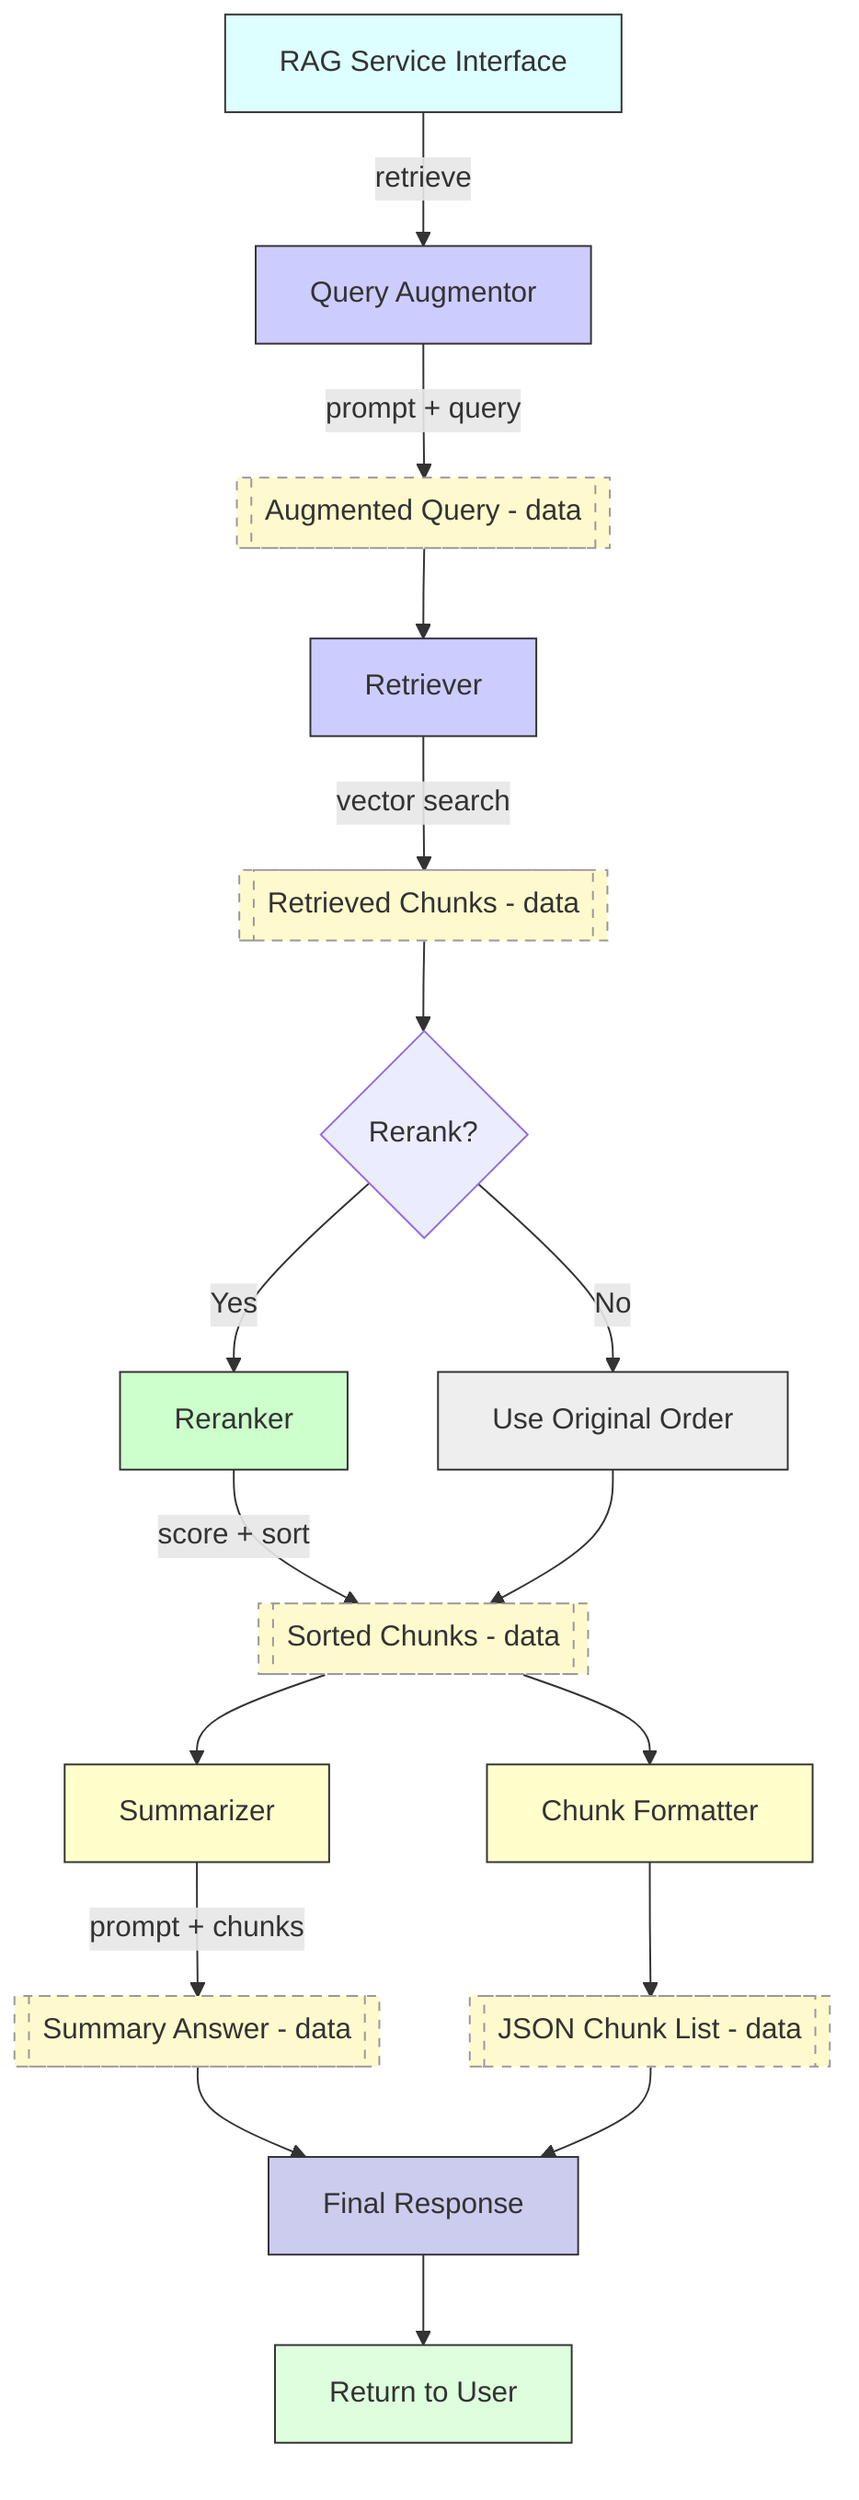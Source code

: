 flowchart TD
    A[RAG Service Interface] -->|retrieve| B[Query Augmentor]
    B -->|prompt + query| C[[Augmented Query - data]]

    C --> D[Retriever]
    D -->|vector search| E[[Retrieved Chunks - data]]

    E --> F{Rerank?}
    F -->|Yes| G[Reranker]
    F -->|No| H[Use Original Order]

    G -->|score + sort| I[[Sorted Chunks - data]]
    H --> I

    I --> J[Summarizer]
    J -->|prompt + chunks| K[[Summary Answer - data]]

    I --> L[Chunk Formatter]
    L --> M[[JSON Chunk List - data]]

    K --> N[Final Response]
    M --> N

    N --> O[Return to User]

    %% Styling for clarity
    style A fill:#dff,stroke:#333,stroke-width:1px
    style B fill:#ccf,stroke:#333,stroke-width:1px
    style D fill:#ccf,stroke:#333,stroke-width:1px
    style G fill:#cfc,stroke:#333,stroke-width:1px
    style H fill:#eee,stroke:#333,stroke-width:1px
    style J fill:#ffc,stroke:#333,stroke-width:1px
    style L fill:#ffc,stroke:#333,stroke-width:1px
    style N fill:#cce,stroke:#333,stroke-width:1px
    style O fill:#dfd,stroke:#333,stroke-width:1px

    %% Data nodes
    style C fill:#fffacd,stroke:#999,stroke-dasharray: 5
    style E fill:#fffacd,stroke:#999,stroke-dasharray: 5
    style I fill:#fffacd,stroke:#999,stroke-dasharray: 5
    style K fill:#fffacd,stroke:#999,stroke-dasharray: 5
    style M fill:#fffacd,stroke:#999,stroke-dasharray: 5